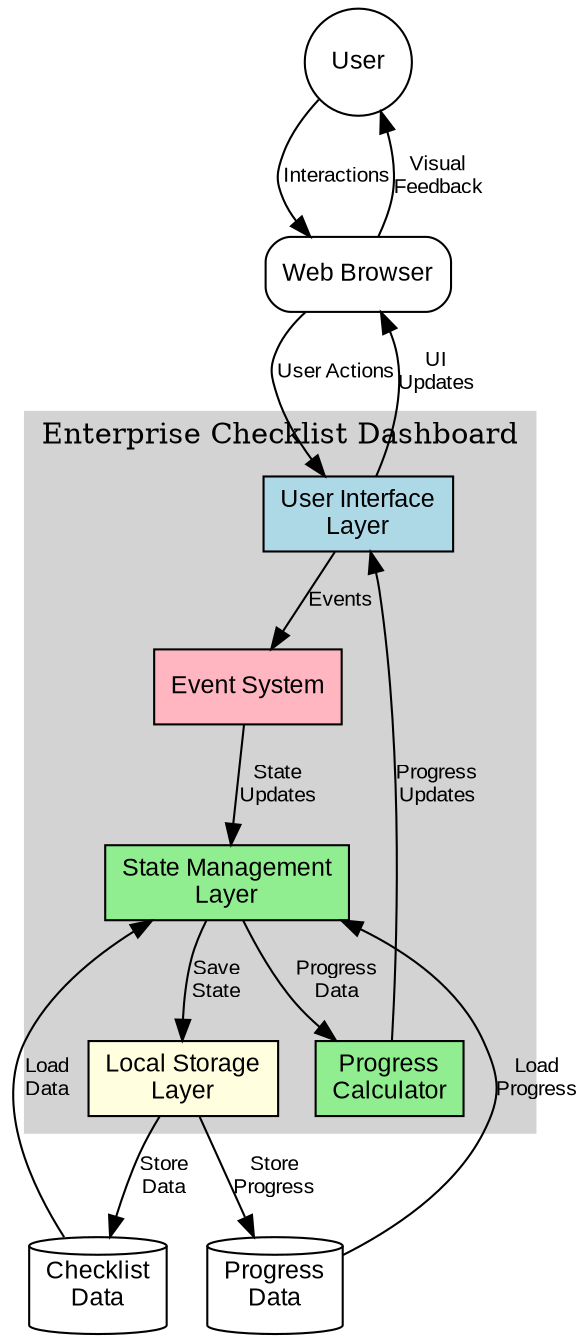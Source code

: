 digraph G {
    rankdir=TB;
    node [shape=box, style=rounded, fontname="Arial", fontsize=12];
    edge [fontname="Arial", fontsize=10];

    /* External Entities */
    User [shape=circle, label="User"];
    Browser [shape=box, label="Web Browser"];

    /* Processes */
    subgraph cluster_0 {
        label="Enterprise Checklist Dashboard";
        style=filled;
        color=lightgrey;
        
        /* UI Layer */
        UI [label="User Interface\nLayer", style=filled, fillcolor=lightblue];
        
        /* Business Logic Layer */
        StateManagement [label="State Management\nLayer", style=filled, fillcolor=lightgreen];
        ProgressCalculator [label="Progress\nCalculator", style=filled, fillcolor=lightgreen];
        
        /* Data Layer */
        LocalStorage [label="Local Storage\nLayer", style=filled, fillcolor=lightyellow];
        
        /* Event Handlers */
        EventSystem [label="Event System", style=filled, fillcolor=lightpink];
    }

    /* Data Stores */
    ChecklistData [shape=cylinder, label="Checklist\nData"];
    UserProgress [shape=cylinder, label="Progress\nData"];
    
    /* Data Flow */
    User -> Browser [label="Interactions"];
    Browser -> UI [label="User Actions"];
    UI -> EventSystem [label="Events"];
    
    EventSystem -> StateManagement [label="State\nUpdates"];
    StateManagement -> ProgressCalculator [label="Progress\nData"];
    ProgressCalculator -> UI [label="Progress\nUpdates"];
    
    StateManagement -> LocalStorage [label="Save\nState"];
    LocalStorage -> ChecklistData [label="Store\nData"];
    LocalStorage -> UserProgress [label="Store\nProgress"];
    
    ChecklistData -> StateManagement [label="Load\nData"];
    UserProgress -> StateManagement [label="Load\nProgress"];
    
    /* Feedback Loop */
    UI -> Browser [label="UI\nUpdates"];
    Browser -> User [label="Visual\nFeedback"];
}
